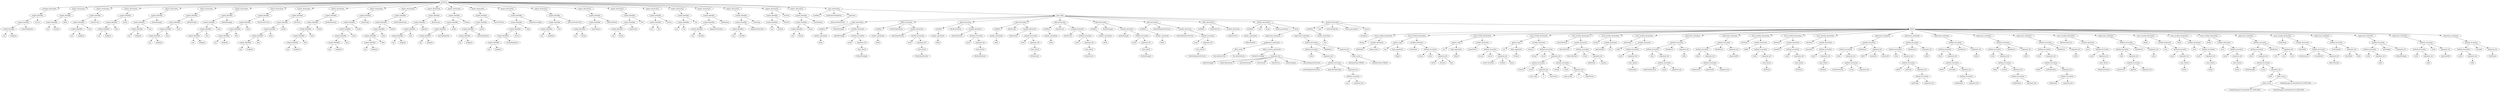digraph  {
5 [label=program, node_type=program];
6 [label=package_declaration, node_type=package_declaration];
7 [label=scoped_identifier, node_type=scoped_identifier];
8 [label=scoped_identifier, node_type=scoped_identifier];
9 [label=scoped_identifier, node_type=scoped_identifier];
10 [label=org, node_type=identifier];
11 [label=molgenis, node_type=identifier];
12 [label=oneclickimporter, node_type=identifier];
13 [label=service, node_type=identifier];
14 [label=import_declaration, node_type=import_declaration];
15 [label=scoped_identifier, node_type=scoped_identifier];
16 [label=scoped_identifier, node_type=scoped_identifier];
17 [label=org, node_type=identifier];
18 [label=mockito, node_type=identifier];
19 [label=Mock, node_type=identifier];
20 [label=import_declaration, node_type=import_declaration];
21 [label=scoped_identifier, node_type=scoped_identifier];
22 [label=scoped_identifier, node_type=scoped_identifier];
23 [label=scoped_identifier, node_type=scoped_identifier];
24 [label=org, node_type=identifier];
25 [label=molgenis, node_type=identifier];
26 [label=data, node_type=identifier];
27 [label=DataService, node_type=identifier];
28 [label=import_declaration, node_type=import_declaration];
29 [label=scoped_identifier, node_type=scoped_identifier];
30 [label=scoped_identifier, node_type=scoped_identifier];
31 [label=scoped_identifier, node_type=scoped_identifier];
32 [label=org, node_type=identifier];
33 [label=molgenis, node_type=identifier];
34 [label=data, node_type=identifier];
35 [label=Entity, node_type=identifier];
36 [label=import_declaration, node_type=import_declaration];
37 [label=scoped_identifier, node_type=scoped_identifier];
38 [label=scoped_identifier, node_type=scoped_identifier];
39 [label=scoped_identifier, node_type=scoped_identifier];
40 [label=org, node_type=identifier];
41 [label=molgenis, node_type=identifier];
42 [label=data, node_type=identifier];
43 [label=EntityManager, node_type=identifier];
44 [label=import_declaration, node_type=import_declaration];
45 [label=scoped_identifier, node_type=scoped_identifier];
46 [label=scoped_identifier, node_type=scoped_identifier];
47 [label=scoped_identifier, node_type=scoped_identifier];
48 [label=scoped_identifier, node_type=scoped_identifier];
49 [label=org, node_type=identifier];
50 [label=molgenis, node_type=identifier];
51 [label=data, node_type=identifier];
52 [label=meta, node_type=identifier];
53 [label=AttributeType, node_type=identifier];
54 [label=import_declaration, node_type=import_declaration];
55 [label=scoped_identifier, node_type=scoped_identifier];
56 [label=scoped_identifier, node_type=scoped_identifier];
57 [label=scoped_identifier, node_type=scoped_identifier];
58 [label=scoped_identifier, node_type=scoped_identifier];
59 [label=org, node_type=identifier];
60 [label=molgenis, node_type=identifier];
61 [label=data, node_type=identifier];
62 [label=meta, node_type=identifier];
63 [label=DefaultPackage, node_type=identifier];
64 [label=import_declaration, node_type=import_declaration];
65 [label=scoped_identifier, node_type=scoped_identifier];
66 [label=scoped_identifier, node_type=scoped_identifier];
67 [label=scoped_identifier, node_type=scoped_identifier];
68 [label=scoped_identifier, node_type=scoped_identifier];
69 [label=org, node_type=identifier];
70 [label=molgenis, node_type=identifier];
71 [label=data, node_type=identifier];
72 [label=meta, node_type=identifier];
73 [label=MetaDataService, node_type=identifier];
74 [label=import_declaration, node_type=import_declaration];
75 [label=scoped_identifier, node_type=scoped_identifier];
76 [label=scoped_identifier, node_type=scoped_identifier];
77 [label=scoped_identifier, node_type=scoped_identifier];
78 [label=scoped_identifier, node_type=scoped_identifier];
79 [label=scoped_identifier, node_type=scoped_identifier];
80 [label=org, node_type=identifier];
81 [label=molgenis, node_type=identifier];
82 [label=data, node_type=identifier];
83 [label=meta, node_type=identifier];
84 [label=model, node_type=identifier];
85 [label=Attribute, node_type=identifier];
86 [label=import_declaration, node_type=import_declaration];
87 [label=scoped_identifier, node_type=scoped_identifier];
88 [label=scoped_identifier, node_type=scoped_identifier];
89 [label=scoped_identifier, node_type=scoped_identifier];
90 [label=scoped_identifier, node_type=scoped_identifier];
91 [label=scoped_identifier, node_type=scoped_identifier];
92 [label=org, node_type=identifier];
93 [label=molgenis, node_type=identifier];
94 [label=data, node_type=identifier];
95 [label=meta, node_type=identifier];
96 [label=model, node_type=identifier];
97 [label=AttributeFactory, node_type=identifier];
98 [label=import_declaration, node_type=import_declaration];
99 [label=scoped_identifier, node_type=scoped_identifier];
100 [label=scoped_identifier, node_type=scoped_identifier];
101 [label=scoped_identifier, node_type=scoped_identifier];
102 [label=scoped_identifier, node_type=scoped_identifier];
103 [label=scoped_identifier, node_type=scoped_identifier];
104 [label=org, node_type=identifier];
105 [label=molgenis, node_type=identifier];
106 [label=data, node_type=identifier];
107 [label=meta, node_type=identifier];
108 [label=model, node_type=identifier];
109 [label=EntityType, node_type=identifier];
110 [label=import_declaration, node_type=import_declaration];
111 [label=scoped_identifier, node_type=scoped_identifier];
112 [label=scoped_identifier, node_type=scoped_identifier];
113 [label=scoped_identifier, node_type=scoped_identifier];
114 [label=scoped_identifier, node_type=scoped_identifier];
115 [label=scoped_identifier, node_type=scoped_identifier];
116 [label=org, node_type=identifier];
117 [label=molgenis, node_type=identifier];
118 [label=data, node_type=identifier];
119 [label=meta, node_type=identifier];
120 [label=model, node_type=identifier];
121 [label=EntityTypeFactory, node_type=identifier];
122 [label=import_declaration, node_type=import_declaration];
123 [label=scoped_identifier, node_type=scoped_identifier];
124 [label=scoped_identifier, node_type=scoped_identifier];
125 [label=scoped_identifier, node_type=scoped_identifier];
126 [label=scoped_identifier, node_type=scoped_identifier];
127 [label=org, node_type=identifier];
128 [label=molgenis, node_type=identifier];
129 [label=data, node_type=identifier];
130 [label=populate, node_type=identifier];
131 [label=IdGenerator, node_type=identifier];
132 [label=import_declaration, node_type=import_declaration];
133 [label=scoped_identifier, node_type=scoped_identifier];
134 [label=scoped_identifier, node_type=scoped_identifier];
135 [label=scoped_identifier, node_type=scoped_identifier];
136 [label=scoped_identifier, node_type=scoped_identifier];
137 [label=org, node_type=identifier];
138 [label=molgenis, node_type=identifier];
139 [label=oneclickimporter, node_type=identifier];
140 [label=model, node_type=identifier];
141 [label=Column, node_type=identifier];
142 [label=import_declaration, node_type=import_declaration];
143 [label=scoped_identifier, node_type=scoped_identifier];
144 [label=scoped_identifier, node_type=scoped_identifier];
145 [label=scoped_identifier, node_type=scoped_identifier];
146 [label=scoped_identifier, node_type=scoped_identifier];
147 [label=org, node_type=identifier];
148 [label=molgenis, node_type=identifier];
149 [label=oneclickimporter, node_type=identifier];
150 [label=model, node_type=identifier];
151 [label=DataCollection, node_type=identifier];
152 [label=import_declaration, node_type=import_declaration];
153 [label=scoped_identifier, node_type=scoped_identifier];
154 [label=scoped_identifier, node_type=scoped_identifier];
155 [label=scoped_identifier, node_type=scoped_identifier];
156 [label=scoped_identifier, node_type=scoped_identifier];
157 [label=scoped_identifier, node_type=scoped_identifier];
158 [label=org, node_type=identifier];
159 [label=molgenis, node_type=identifier];
160 [label=oneclickimporter, node_type=identifier];
161 [label=service, node_type=identifier];
162 [label=Impl, node_type=identifier];
163 [label=EntityServiceImpl, node_type=identifier];
164 [label=import_declaration, node_type=import_declaration];
165 [label=scoped_identifier, node_type=scoped_identifier];
166 [label=scoped_identifier, node_type=scoped_identifier];
167 [label=scoped_identifier, node_type=scoped_identifier];
168 [label=org, node_type=identifier];
169 [label=molgenis, node_type=identifier];
170 [label=test, node_type=identifier];
171 [label=AbstractMockitoTest, node_type=identifier];
172 [label=import_declaration, node_type=import_declaration];
173 [label=scoped_identifier, node_type=scoped_identifier];
174 [label=scoped_identifier, node_type=scoped_identifier];
175 [label=scoped_identifier, node_type=scoped_identifier];
176 [label=org, node_type=identifier];
177 [label=testng, node_type=identifier];
178 [label=annotations, node_type=identifier];
179 [label=BeforeMethod, node_type=identifier];
180 [label=import_declaration, node_type=import_declaration];
181 [label=scoped_identifier, node_type=scoped_identifier];
182 [label=scoped_identifier, node_type=scoped_identifier];
183 [label=scoped_identifier, node_type=scoped_identifier];
184 [label=org, node_type=identifier];
185 [label=testng, node_type=identifier];
186 [label=annotations, node_type=identifier];
187 [label=Test, node_type=identifier];
188 [label=import_declaration, node_type=import_declaration];
189 [label=scoped_identifier, node_type=scoped_identifier];
190 [label=scoped_identifier, node_type=scoped_identifier];
191 [label=java, node_type=identifier];
192 [label=util, node_type=identifier];
193 [label=Arrays, node_type=identifier];
194 [label=import_declaration, node_type=import_declaration];
195 [label=scoped_identifier, node_type=scoped_identifier];
196 [label=scoped_identifier, node_type=scoped_identifier];
197 [label=java, node_type=identifier];
198 [label=util, node_type=identifier];
199 [label=List, node_type=identifier];
200 [label=import_declaration, node_type=import_declaration];
201 [label=scoped_identifier, node_type=scoped_identifier];
202 [label=scoped_identifier, node_type=scoped_identifier];
203 [label=scoped_identifier, node_type=scoped_identifier];
204 [label=org, node_type=identifier];
205 [label=mockito, node_type=identifier];
206 [label=ArgumentMatchers, node_type=identifier];
207 [label=anyBoolean, node_type=identifier];
208 [label=import_declaration, node_type=import_declaration];
209 [label=scoped_identifier, node_type=scoped_identifier];
210 [label=scoped_identifier, node_type=scoped_identifier];
211 [label=scoped_identifier, node_type=scoped_identifier];
212 [label=org, node_type=identifier];
213 [label=mockito, node_type=identifier];
214 [label=ArgumentMatchers, node_type=identifier];
215 [label=anyString, node_type=identifier];
216 [label=import_declaration, node_type=import_declaration];
217 [label=scoped_identifier, node_type=scoped_identifier];
218 [label=scoped_identifier, node_type=scoped_identifier];
219 [label=org, node_type=identifier];
220 [label=mockito, node_type=identifier];
221 [label=Mockito, node_type=identifier];
222 [label=asterisk, node_type=asterisk];
223 [label=import_declaration, node_type=import_declaration];
224 [label=scoped_identifier, node_type=scoped_identifier];
225 [label=scoped_identifier, node_type=scoped_identifier];
226 [label=scoped_identifier, node_type=scoped_identifier];
227 [label=org, node_type=identifier];
228 [label=testng, node_type=identifier];
229 [label=Assert, node_type=identifier];
230 [label=assertEquals, node_type=identifier];
231 [label=class_declaration, node_type=class_declaration];
232 [label=modifiers, node_type=modifiers];
233 [label=EntityServiceImplTest, node_type=identifier];
234 [label=superclass, node_type=superclass];
235 [label=AbstractMockitoTest, node_type=type_identifier];
236 [label=class_body, node_type=class_body];
237 [label=field_declaration, node_type=field_declaration];
238 [label=modifiers, node_type=modifiers];
239 [label=marker_annotation, node_type=marker_annotation];
240 [label=Mock, node_type=identifier];
241 [label=DefaultPackage, node_type=type_identifier];
242 [label=variable_declarator, node_type=variable_declarator];
243 [label=defaultPackage, node_type=identifier];
244 [label=method_invocation, node_type=method_invocation];
245 [label=mock, node_type=identifier];
246 [label=argument_list, node_type=argument_list];
247 [label=class_literal, node_type=class_literal];
248 [label=DefaultPackage, node_type=type_identifier];
249 [label=field_declaration, node_type=field_declaration];
250 [label=modifiers, node_type=modifiers];
251 [label=marker_annotation, node_type=marker_annotation];
252 [label=Mock, node_type=identifier];
253 [label=EntityTypeFactory, node_type=type_identifier];
254 [label=variable_declarator, node_type=variable_declarator];
255 [label=entityTypeFactory, node_type=identifier];
256 [label=method_invocation, node_type=method_invocation];
257 [label=mock, node_type=identifier];
258 [label=argument_list, node_type=argument_list];
259 [label=class_literal, node_type=class_literal];
260 [label=EntityTypeFactory, node_type=type_identifier];
261 [label=field_declaration, node_type=field_declaration];
262 [label=modifiers, node_type=modifiers];
263 [label=marker_annotation, node_type=marker_annotation];
264 [label=Mock, node_type=identifier];
265 [label=AttributeFactory, node_type=type_identifier];
266 [label=variable_declarator, node_type=variable_declarator];
267 [label=attributeFactory, node_type=identifier];
268 [label=method_invocation, node_type=method_invocation];
269 [label=mock, node_type=identifier];
270 [label=argument_list, node_type=argument_list];
271 [label=class_literal, node_type=class_literal];
272 [label=AttributeFactory, node_type=type_identifier];
273 [label=field_declaration, node_type=field_declaration];
274 [label=modifiers, node_type=modifiers];
275 [label=marker_annotation, node_type=marker_annotation];
276 [label=Mock, node_type=identifier];
277 [label=IdGenerator, node_type=type_identifier];
278 [label=variable_declarator, node_type=variable_declarator];
279 [label=idGenerator, node_type=identifier];
280 [label=method_invocation, node_type=method_invocation];
281 [label=mock, node_type=identifier];
282 [label=argument_list, node_type=argument_list];
283 [label=class_literal, node_type=class_literal];
284 [label=IdGenerator, node_type=type_identifier];
285 [label=field_declaration, node_type=field_declaration];
286 [label=modifiers, node_type=modifiers];
287 [label=marker_annotation, node_type=marker_annotation];
288 [label=Mock, node_type=identifier];
289 [label=DataService, node_type=type_identifier];
290 [label=variable_declarator, node_type=variable_declarator];
291 [label=dataService, node_type=identifier];
292 [label=method_invocation, node_type=method_invocation];
293 [label=mock, node_type=identifier];
294 [label=argument_list, node_type=argument_list];
295 [label=class_literal, node_type=class_literal];
296 [label=DataService, node_type=type_identifier];
297 [label=field_declaration, node_type=field_declaration];
298 [label=modifiers, node_type=modifiers];
299 [label=marker_annotation, node_type=marker_annotation];
300 [label=Mock, node_type=identifier];
301 [label=EntityManager, node_type=type_identifier];
302 [label=variable_declarator, node_type=variable_declarator];
303 [label=entityManager, node_type=identifier];
304 [label=method_invocation, node_type=method_invocation];
305 [label=mock, node_type=identifier];
306 [label=argument_list, node_type=argument_list];
307 [label=class_literal, node_type=class_literal];
308 [label=EntityManager, node_type=type_identifier];
309 [label=field_declaration, node_type=field_declaration];
310 [label=modifiers, node_type=modifiers];
311 [label=marker_annotation, node_type=marker_annotation];
312 [label=Mock, node_type=identifier];
313 [label=OneClickImporterService, node_type=type_identifier];
314 [label=variable_declarator, node_type=variable_declarator];
315 [label=oneClickImporterService, node_type=identifier];
316 [label=method_invocation, node_type=method_invocation];
317 [label=mock, node_type=identifier];
318 [label=argument_list, node_type=argument_list];
319 [label=class_literal, node_type=class_literal];
320 [label=OneClickImporterService, node_type=type_identifier];
321 [label=field_declaration, node_type=field_declaration];
322 [label=modifiers, node_type=modifiers];
323 [label=EntityService, node_type=type_identifier];
324 [label=variable_declarator, node_type=variable_declarator];
325 [label=entityService, node_type=identifier];
326 [label=method_declaration, node_type=method_declaration];
327 [label=modifiers, node_type=modifiers];
328 [label=marker_annotation, node_type=marker_annotation];
329 [label=BeforeMethod, node_type=identifier];
330 [label=void, node_type=void_type];
331 [label=setup, node_type=identifier];
332 [label=formal_parameters, node_type=formal_parameters];
333 [label=block, node_type=block];
334 [label=expression_statement, node_type=expression_statement];
335 [label=assignment_expression, node_type=assignment_expression];
336 [label=field_access, node_type=field_access];
337 [label="this.entityService", node_type=this];
338 [label="this.entityService", node_type=identifier];
339 [label=object_creation_expression, node_type=object_creation_expression];
340 [label=EntityServiceImpl, node_type=type_identifier];
341 [label=argument_list, node_type=argument_list];
342 [label=defaultPackage, node_type=identifier];
343 [label=entityTypeFactory, node_type=identifier];
344 [label=attributeFactory, node_type=identifier];
345 [label=idGenerator, node_type=identifier];
346 [label=dataService, node_type=identifier];
347 [label=entityManager, node_type=identifier];
348 [label=oneClickImporterService, node_type=identifier];
349 [label=expression_statement, node_type=expression_statement];
350 [label=method_invocation, node_type=method_invocation];
351 [label=method_invocation, node_type=method_invocation];
352 [label=when, node_type=identifier];
353 [label=argument_list, node_type=argument_list];
354 [label=method_invocation, node_type=method_invocation];
355 [label=oneClickImporterService, node_type=identifier];
356 [label=guessAttributeType, node_type=identifier];
357 [label=argument_list, node_type=argument_list];
358 [label=method_invocation, node_type=method_invocation];
359 [label=any, node_type=identifier];
360 [label=argument_list, node_type=argument_list];
361 [label=thenReturn, node_type=identifier];
362 [label=argument_list, node_type=argument_list];
363 [label=field_access, node_type=field_access];
364 [label="AttributeType.STRING", node_type=identifier];
365 [label="AttributeType.STRING", node_type=identifier];
366 [label=method_declaration, node_type=method_declaration];
367 [label=modifiers, node_type=modifiers];
368 [label=marker_annotation, node_type=marker_annotation];
369 [label=Test, node_type=identifier];
370 [label=void, node_type=void_type];
371 [label=testCreateEntity, node_type=identifier];
372 [label=formal_parameters, node_type=formal_parameters];
373 [label=throws, node_type=throws];
374 [label=Exception, node_type=type_identifier];
375 [label=block, node_type=block];
376 [label=local_variable_declaration, node_type=local_variable_declaration];
377 [label=String, node_type=type_identifier];
378 [label=variable_declarator, node_type=variable_declarator];
379 [label=tableName, node_type=identifier];
380 [label="super-powers", node_type=string_literal];
381 [label=local_variable_declaration, node_type=local_variable_declaration];
382 [label=generic_type, node_type=generic_type];
383 [label=List, node_type=type_identifier];
384 [label=type_arguments, node_type=type_arguments];
385 [label=Object, node_type=type_identifier];
386 [label=variable_declarator, node_type=variable_declarator];
387 [label=userNames, node_type=identifier];
388 [label=method_invocation, node_type=method_invocation];
389 [label=Arrays, node_type=identifier];
390 [label=asList, node_type=identifier];
391 [label=argument_list, node_type=argument_list];
392 [label="Mark", node_type=string_literal];
393 [label="Mariska", node_type=string_literal];
394 [label="Bart", node_type=string_literal];
395 [label=local_variable_declaration, node_type=local_variable_declaration];
396 [label=generic_type, node_type=generic_type];
397 [label=List, node_type=type_identifier];
398 [label=type_arguments, node_type=type_arguments];
399 [label=Object, node_type=type_identifier];
400 [label=variable_declarator, node_type=variable_declarator];
401 [label=superPowers, node_type=identifier];
402 [label=method_invocation, node_type=method_invocation];
403 [label=Arrays, node_type=identifier];
404 [label=asList, node_type=identifier];
405 [label=argument_list, node_type=argument_list];
406 [label="Arrow functions", node_type=string_literal];
407 [label="Cookies", node_type=string_literal];
408 [label="Knots", node_type=string_literal];
409 [label=local_variable_declaration, node_type=local_variable_declaration];
410 [label=generic_type, node_type=generic_type];
411 [label=List, node_type=type_identifier];
412 [label=type_arguments, node_type=type_arguments];
413 [label=Column, node_type=type_identifier];
414 [label=variable_declarator, node_type=variable_declarator];
415 [label=columns, node_type=identifier];
416 [label=method_invocation, node_type=method_invocation];
417 [label=Arrays, node_type=identifier];
418 [label=asList, node_type=identifier];
419 [label=argument_list, node_type=argument_list];
420 [label=method_invocation, node_type=method_invocation];
421 [label=Column, node_type=identifier];
422 [label=create, node_type=identifier];
423 [label=argument_list, node_type=argument_list];
424 [label="user name", node_type=string_literal];
425 [label=0, node_type=decimal_integer_literal];
426 [label=userNames, node_type=identifier];
427 [label=method_invocation, node_type=method_invocation];
428 [label=Column, node_type=identifier];
429 [label=create, node_type=identifier];
430 [label=argument_list, node_type=argument_list];
431 [label="super power", node_type=string_literal];
432 [label=1, node_type=decimal_integer_literal];
433 [label=superPowers, node_type=identifier];
434 [label=local_variable_declaration, node_type=local_variable_declaration];
435 [label=DataCollection, node_type=type_identifier];
436 [label=variable_declarator, node_type=variable_declarator];
437 [label=dataCollection, node_type=identifier];
438 [label=method_invocation, node_type=method_invocation];
439 [label=DataCollection, node_type=identifier];
440 [label=create, node_type=identifier];
441 [label=argument_list, node_type=argument_list];
442 [label=tableName, node_type=identifier];
443 [label=columns, node_type=identifier];
444 [label=local_variable_declaration, node_type=local_variable_declaration];
445 [label=String, node_type=type_identifier];
446 [label=variable_declarator, node_type=variable_declarator];
447 [label=generatedId, node_type=identifier];
448 [label="id_0", node_type=string_literal];
449 [label=local_variable_declaration, node_type=local_variable_declaration];
450 [label=EntityType, node_type=type_identifier];
451 [label=variable_declarator, node_type=variable_declarator];
452 [label=table, node_type=identifier];
453 [label=method_invocation, node_type=method_invocation];
454 [label=mock, node_type=identifier];
455 [label=argument_list, node_type=argument_list];
456 [label=class_literal, node_type=class_literal];
457 [label=EntityType, node_type=type_identifier];
458 [label=expression_statement, node_type=expression_statement];
459 [label=method_invocation, node_type=method_invocation];
460 [label=method_invocation, node_type=method_invocation];
461 [label=when, node_type=identifier];
462 [label=argument_list, node_type=argument_list];
463 [label=method_invocation, node_type=method_invocation];
464 [label=entityTypeFactory, node_type=identifier];
465 [label=create, node_type=identifier];
466 [label=argument_list, node_type=argument_list];
467 [label=thenReturn, node_type=identifier];
468 [label=argument_list, node_type=argument_list];
469 [label=table, node_type=identifier];
470 [label=expression_statement, node_type=expression_statement];
471 [label=method_invocation, node_type=method_invocation];
472 [label=method_invocation, node_type=method_invocation];
473 [label=when, node_type=identifier];
474 [label=argument_list, node_type=argument_list];
475 [label=method_invocation, node_type=method_invocation];
476 [label=idGenerator, node_type=identifier];
477 [label=generateId, node_type=identifier];
478 [label=argument_list, node_type=argument_list];
479 [label=thenReturn, node_type=identifier];
480 [label=argument_list, node_type=argument_list];
481 [label=generatedId, node_type=identifier];
482 [label=local_variable_declaration, node_type=local_variable_declaration];
483 [label=Attribute, node_type=type_identifier];
484 [label=variable_declarator, node_type=variable_declarator];
485 [label=idAttr, node_type=identifier];
486 [label=method_invocation, node_type=method_invocation];
487 [label=mock, node_type=identifier];
488 [label=argument_list, node_type=argument_list];
489 [label=class_literal, node_type=class_literal];
490 [label=Attribute, node_type=type_identifier];
491 [label=local_variable_declaration, node_type=local_variable_declaration];
492 [label=Attribute, node_type=type_identifier];
493 [label=variable_declarator, node_type=variable_declarator];
494 [label=nameAttr, node_type=identifier];
495 [label=method_invocation, node_type=method_invocation];
496 [label=mock, node_type=identifier];
497 [label=argument_list, node_type=argument_list];
498 [label=class_literal, node_type=class_literal];
499 [label=Attribute, node_type=type_identifier];
500 [label=local_variable_declaration, node_type=local_variable_declaration];
501 [label=Attribute, node_type=type_identifier];
502 [label=variable_declarator, node_type=variable_declarator];
503 [label=powerAttr, node_type=identifier];
504 [label=method_invocation, node_type=method_invocation];
505 [label=mock, node_type=identifier];
506 [label=argument_list, node_type=argument_list];
507 [label=class_literal, node_type=class_literal];
508 [label=Attribute, node_type=type_identifier];
509 [label=expression_statement, node_type=expression_statement];
510 [label=method_invocation, node_type=method_invocation];
511 [label=method_invocation, node_type=method_invocation];
512 [label=when, node_type=identifier];
513 [label=argument_list, node_type=argument_list];
514 [label=method_invocation, node_type=method_invocation];
515 [label=attributeFactory, node_type=identifier];
516 [label=create, node_type=identifier];
517 [label=argument_list, node_type=argument_list];
518 [label=thenReturn, node_type=identifier];
519 [label=argument_list, node_type=argument_list];
520 [label=idAttr, node_type=identifier];
521 [label=nameAttr, node_type=identifier];
522 [label=powerAttr, node_type=identifier];
523 [label=expression_statement, node_type=expression_statement];
524 [label=method_invocation, node_type=method_invocation];
525 [label=method_invocation, node_type=method_invocation];
526 [label=when, node_type=identifier];
527 [label=argument_list, node_type=argument_list];
528 [label=method_invocation, node_type=method_invocation];
529 [label=idAttr, node_type=identifier];
530 [label=setName, node_type=identifier];
531 [label=argument_list, node_type=argument_list];
532 [label=method_invocation, node_type=method_invocation];
533 [label=anyString, node_type=identifier];
534 [label=argument_list, node_type=argument_list];
535 [label=thenReturn, node_type=identifier];
536 [label=argument_list, node_type=argument_list];
537 [label=idAttr, node_type=identifier];
538 [label=expression_statement, node_type=expression_statement];
539 [label=method_invocation, node_type=method_invocation];
540 [label=method_invocation, node_type=method_invocation];
541 [label=when, node_type=identifier];
542 [label=argument_list, node_type=argument_list];
543 [label=method_invocation, node_type=method_invocation];
544 [label=idAttr, node_type=identifier];
545 [label=setVisible, node_type=identifier];
546 [label=argument_list, node_type=argument_list];
547 [label=method_invocation, node_type=method_invocation];
548 [label=anyBoolean, node_type=identifier];
549 [label=argument_list, node_type=argument_list];
550 [label=thenReturn, node_type=identifier];
551 [label=argument_list, node_type=argument_list];
552 [label=idAttr, node_type=identifier];
553 [label=expression_statement, node_type=expression_statement];
554 [label=method_invocation, node_type=method_invocation];
555 [label=method_invocation, node_type=method_invocation];
556 [label=when, node_type=identifier];
557 [label=argument_list, node_type=argument_list];
558 [label=method_invocation, node_type=method_invocation];
559 [label=idAttr, node_type=identifier];
560 [label=setAuto, node_type=identifier];
561 [label=argument_list, node_type=argument_list];
562 [label=method_invocation, node_type=method_invocation];
563 [label=anyBoolean, node_type=identifier];
564 [label=argument_list, node_type=argument_list];
565 [label=thenReturn, node_type=identifier];
566 [label=argument_list, node_type=argument_list];
567 [label=idAttr, node_type=identifier];
568 [label=expression_statement, node_type=expression_statement];
569 [label=method_invocation, node_type=method_invocation];
570 [label=method_invocation, node_type=method_invocation];
571 [label=when, node_type=identifier];
572 [label=argument_list, node_type=argument_list];
573 [label=method_invocation, node_type=method_invocation];
574 [label=idAttr, node_type=identifier];
575 [label=setIdAttribute, node_type=identifier];
576 [label=argument_list, node_type=argument_list];
577 [label=method_invocation, node_type=method_invocation];
578 [label=anyBoolean, node_type=identifier];
579 [label=argument_list, node_type=argument_list];
580 [label=thenReturn, node_type=identifier];
581 [label=argument_list, node_type=argument_list];
582 [label=idAttr, node_type=identifier];
583 [label=local_variable_declaration, node_type=local_variable_declaration];
584 [label=MetaDataService, node_type=type_identifier];
585 [label=variable_declarator, node_type=variable_declarator];
586 [label=meta, node_type=identifier];
587 [label=method_invocation, node_type=method_invocation];
588 [label=mock, node_type=identifier];
589 [label=argument_list, node_type=argument_list];
590 [label=class_literal, node_type=class_literal];
591 [label=MetaDataService, node_type=type_identifier];
592 [label=expression_statement, node_type=expression_statement];
593 [label=method_invocation, node_type=method_invocation];
594 [label=method_invocation, node_type=method_invocation];
595 [label=when, node_type=identifier];
596 [label=argument_list, node_type=argument_list];
597 [label=method_invocation, node_type=method_invocation];
598 [label=dataService, node_type=identifier];
599 [label=getMeta, node_type=identifier];
600 [label=argument_list, node_type=argument_list];
601 [label=thenReturn, node_type=identifier];
602 [label=argument_list, node_type=argument_list];
603 [label=meta, node_type=identifier];
604 [label=local_variable_declaration, node_type=local_variable_declaration];
605 [label=Entity, node_type=type_identifier];
606 [label=variable_declarator, node_type=variable_declarator];
607 [label=row1, node_type=identifier];
608 [label=method_invocation, node_type=method_invocation];
609 [label=mock, node_type=identifier];
610 [label=argument_list, node_type=argument_list];
611 [label=class_literal, node_type=class_literal];
612 [label=Entity, node_type=type_identifier];
613 [label=local_variable_declaration, node_type=local_variable_declaration];
614 [label=Entity, node_type=type_identifier];
615 [label=variable_declarator, node_type=variable_declarator];
616 [label=row2, node_type=identifier];
617 [label=method_invocation, node_type=method_invocation];
618 [label=mock, node_type=identifier];
619 [label=argument_list, node_type=argument_list];
620 [label=class_literal, node_type=class_literal];
621 [label=Entity, node_type=type_identifier];
622 [label=local_variable_declaration, node_type=local_variable_declaration];
623 [label=Entity, node_type=type_identifier];
624 [label=variable_declarator, node_type=variable_declarator];
625 [label=row3, node_type=identifier];
626 [label=method_invocation, node_type=method_invocation];
627 [label=mock, node_type=identifier];
628 [label=argument_list, node_type=argument_list];
629 [label=class_literal, node_type=class_literal];
630 [label=Entity, node_type=type_identifier];
631 [label=expression_statement, node_type=expression_statement];
632 [label=method_invocation, node_type=method_invocation];
633 [label=method_invocation, node_type=method_invocation];
634 [label=when, node_type=identifier];
635 [label=argument_list, node_type=argument_list];
636 [label=method_invocation, node_type=method_invocation];
637 [label=entityManager, node_type=identifier];
638 [label=create, node_type=identifier];
639 [label=argument_list, node_type=argument_list];
640 [label=table, node_type=identifier];
641 [label=field_access, node_type=field_access];
642 [label=field_access, node_type=field_access];
643 [label="EntityManager.CreationMode.NO_POPULATE", node_type=identifier];
644 [label="EntityManager.CreationMode.NO_POPULATE", node_type=identifier];
645 [label="EntityManager.CreationMode.NO_POPULATE", node_type=identifier];
646 [label=thenReturn, node_type=identifier];
647 [label=argument_list, node_type=argument_list];
648 [label=row1, node_type=identifier];
649 [label=row2, node_type=identifier];
650 [label=row3, node_type=identifier];
651 [label=local_variable_declaration, node_type=local_variable_declaration];
652 [label=EntityType, node_type=type_identifier];
653 [label=variable_declarator, node_type=variable_declarator];
654 [label=dataTable, node_type=identifier];
655 [label=method_invocation, node_type=method_invocation];
656 [label=entityService, node_type=identifier];
657 [label=createEntity, node_type=identifier];
658 [label=argument_list, node_type=argument_list];
659 [label=dataCollection, node_type=identifier];
660 [label=expression_statement, node_type=expression_statement];
661 [label=method_invocation, node_type=method_invocation];
662 [label=assertEquals, node_type=identifier];
663 [label=argument_list, node_type=argument_list];
664 [label=dataTable, node_type=identifier];
665 [label=table, node_type=identifier];
666 [label=expression_statement, node_type=expression_statement];
667 [label=method_invocation, node_type=method_invocation];
668 [label=method_invocation, node_type=method_invocation];
669 [label=verify, node_type=identifier];
670 [label=argument_list, node_type=argument_list];
671 [label=table, node_type=identifier];
672 [label=setPackage, node_type=identifier];
673 [label=argument_list, node_type=argument_list];
674 [label=defaultPackage, node_type=identifier];
675 [label=expression_statement, node_type=expression_statement];
676 [label=method_invocation, node_type=method_invocation];
677 [label=method_invocation, node_type=method_invocation];
678 [label=verify, node_type=identifier];
679 [label=argument_list, node_type=argument_list];
680 [label=table, node_type=identifier];
681 [label=setId, node_type=identifier];
682 [label=argument_list, node_type=argument_list];
683 [label=generatedId, node_type=identifier];
684 [label=expression_statement, node_type=expression_statement];
685 [label=method_invocation, node_type=method_invocation];
686 [label=method_invocation, node_type=method_invocation];
687 [label=verify, node_type=identifier];
688 [label=argument_list, node_type=argument_list];
689 [label=table, node_type=identifier];
690 [label=setLabel, node_type=identifier];
691 [label=argument_list, node_type=argument_list];
692 [label=tableName, node_type=identifier];
5 -> 6  [key=0];
5 -> 14  [key=0];
5 -> 20  [key=0];
5 -> 28  [key=0];
5 -> 36  [key=0];
5 -> 44  [key=0];
5 -> 54  [key=0];
5 -> 64  [key=0];
5 -> 74  [key=0];
5 -> 86  [key=0];
5 -> 98  [key=0];
5 -> 110  [key=0];
5 -> 122  [key=0];
5 -> 132  [key=0];
5 -> 142  [key=0];
5 -> 152  [key=0];
5 -> 164  [key=0];
5 -> 172  [key=0];
5 -> 180  [key=0];
5 -> 188  [key=0];
5 -> 194  [key=0];
5 -> 200  [key=0];
5 -> 208  [key=0];
5 -> 216  [key=0];
5 -> 223  [key=0];
5 -> 231  [key=0];
6 -> 7  [key=0];
7 -> 8  [key=0];
7 -> 13  [key=0];
8 -> 9  [key=0];
8 -> 12  [key=0];
9 -> 10  [key=0];
9 -> 11  [key=0];
14 -> 15  [key=0];
15 -> 16  [key=0];
15 -> 19  [key=0];
16 -> 17  [key=0];
16 -> 18  [key=0];
20 -> 21  [key=0];
21 -> 22  [key=0];
21 -> 27  [key=0];
22 -> 23  [key=0];
22 -> 26  [key=0];
23 -> 24  [key=0];
23 -> 25  [key=0];
28 -> 29  [key=0];
29 -> 30  [key=0];
29 -> 35  [key=0];
30 -> 31  [key=0];
30 -> 34  [key=0];
31 -> 32  [key=0];
31 -> 33  [key=0];
36 -> 37  [key=0];
37 -> 38  [key=0];
37 -> 43  [key=0];
38 -> 39  [key=0];
38 -> 42  [key=0];
39 -> 40  [key=0];
39 -> 41  [key=0];
44 -> 45  [key=0];
45 -> 46  [key=0];
45 -> 53  [key=0];
46 -> 47  [key=0];
46 -> 52  [key=0];
47 -> 48  [key=0];
47 -> 51  [key=0];
48 -> 49  [key=0];
48 -> 50  [key=0];
54 -> 55  [key=0];
55 -> 56  [key=0];
55 -> 63  [key=0];
56 -> 57  [key=0];
56 -> 62  [key=0];
57 -> 58  [key=0];
57 -> 61  [key=0];
58 -> 59  [key=0];
58 -> 60  [key=0];
64 -> 65  [key=0];
65 -> 66  [key=0];
65 -> 73  [key=0];
66 -> 67  [key=0];
66 -> 72  [key=0];
67 -> 68  [key=0];
67 -> 71  [key=0];
68 -> 69  [key=0];
68 -> 70  [key=0];
74 -> 75  [key=0];
75 -> 76  [key=0];
75 -> 85  [key=0];
76 -> 77  [key=0];
76 -> 84  [key=0];
77 -> 78  [key=0];
77 -> 83  [key=0];
78 -> 79  [key=0];
78 -> 82  [key=0];
79 -> 80  [key=0];
79 -> 81  [key=0];
86 -> 87  [key=0];
87 -> 88  [key=0];
87 -> 97  [key=0];
88 -> 89  [key=0];
88 -> 96  [key=0];
89 -> 90  [key=0];
89 -> 95  [key=0];
90 -> 91  [key=0];
90 -> 94  [key=0];
91 -> 92  [key=0];
91 -> 93  [key=0];
98 -> 99  [key=0];
99 -> 100  [key=0];
99 -> 109  [key=0];
100 -> 101  [key=0];
100 -> 108  [key=0];
101 -> 102  [key=0];
101 -> 107  [key=0];
102 -> 103  [key=0];
102 -> 106  [key=0];
103 -> 104  [key=0];
103 -> 105  [key=0];
110 -> 111  [key=0];
111 -> 112  [key=0];
111 -> 121  [key=0];
112 -> 113  [key=0];
112 -> 120  [key=0];
113 -> 114  [key=0];
113 -> 119  [key=0];
114 -> 115  [key=0];
114 -> 118  [key=0];
115 -> 116  [key=0];
115 -> 117  [key=0];
122 -> 123  [key=0];
123 -> 124  [key=0];
123 -> 131  [key=0];
124 -> 125  [key=0];
124 -> 130  [key=0];
125 -> 126  [key=0];
125 -> 129  [key=0];
126 -> 127  [key=0];
126 -> 128  [key=0];
132 -> 133  [key=0];
133 -> 134  [key=0];
133 -> 141  [key=0];
134 -> 135  [key=0];
134 -> 140  [key=0];
135 -> 136  [key=0];
135 -> 139  [key=0];
136 -> 137  [key=0];
136 -> 138  [key=0];
142 -> 143  [key=0];
143 -> 144  [key=0];
143 -> 151  [key=0];
144 -> 145  [key=0];
144 -> 150  [key=0];
145 -> 146  [key=0];
145 -> 149  [key=0];
146 -> 147  [key=0];
146 -> 148  [key=0];
152 -> 153  [key=0];
153 -> 154  [key=0];
153 -> 163  [key=0];
154 -> 155  [key=0];
154 -> 162  [key=0];
155 -> 156  [key=0];
155 -> 161  [key=0];
156 -> 157  [key=0];
156 -> 160  [key=0];
157 -> 158  [key=0];
157 -> 159  [key=0];
164 -> 165  [key=0];
165 -> 166  [key=0];
165 -> 171  [key=0];
166 -> 167  [key=0];
166 -> 170  [key=0];
167 -> 168  [key=0];
167 -> 169  [key=0];
172 -> 173  [key=0];
173 -> 174  [key=0];
173 -> 179  [key=0];
174 -> 175  [key=0];
174 -> 178  [key=0];
175 -> 176  [key=0];
175 -> 177  [key=0];
180 -> 181  [key=0];
181 -> 182  [key=0];
181 -> 187  [key=0];
182 -> 183  [key=0];
182 -> 186  [key=0];
183 -> 184  [key=0];
183 -> 185  [key=0];
188 -> 189  [key=0];
189 -> 190  [key=0];
189 -> 193  [key=0];
190 -> 191  [key=0];
190 -> 192  [key=0];
194 -> 195  [key=0];
195 -> 196  [key=0];
195 -> 199  [key=0];
196 -> 197  [key=0];
196 -> 198  [key=0];
200 -> 201  [key=0];
201 -> 202  [key=0];
201 -> 207  [key=0];
202 -> 203  [key=0];
202 -> 206  [key=0];
203 -> 204  [key=0];
203 -> 205  [key=0];
208 -> 209  [key=0];
209 -> 210  [key=0];
209 -> 215  [key=0];
210 -> 211  [key=0];
210 -> 214  [key=0];
211 -> 212  [key=0];
211 -> 213  [key=0];
216 -> 217  [key=0];
216 -> 222  [key=0];
217 -> 218  [key=0];
217 -> 221  [key=0];
218 -> 219  [key=0];
218 -> 220  [key=0];
223 -> 224  [key=0];
224 -> 225  [key=0];
224 -> 230  [key=0];
225 -> 226  [key=0];
225 -> 229  [key=0];
226 -> 227  [key=0];
226 -> 228  [key=0];
231 -> 232  [key=0];
231 -> 233  [key=0];
231 -> 234  [key=0];
231 -> 236  [key=0];
234 -> 235  [key=0];
236 -> 237  [key=0];
236 -> 249  [key=0];
236 -> 261  [key=0];
236 -> 273  [key=0];
236 -> 285  [key=0];
236 -> 297  [key=0];
236 -> 309  [key=0];
236 -> 321  [key=0];
236 -> 326  [key=0];
236 -> 366  [key=0];
237 -> 238  [key=0];
237 -> 241  [key=0];
237 -> 242  [key=0];
238 -> 239  [key=0];
239 -> 240  [key=0];
242 -> 243  [key=0];
242 -> 244  [key=0];
244 -> 245  [key=0];
244 -> 246  [key=0];
246 -> 247  [key=0];
247 -> 248  [key=0];
249 -> 250  [key=0];
249 -> 253  [key=0];
249 -> 254  [key=0];
250 -> 251  [key=0];
251 -> 252  [key=0];
254 -> 255  [key=0];
254 -> 256  [key=0];
256 -> 257  [key=0];
256 -> 258  [key=0];
258 -> 259  [key=0];
259 -> 260  [key=0];
261 -> 262  [key=0];
261 -> 265  [key=0];
261 -> 266  [key=0];
262 -> 263  [key=0];
263 -> 264  [key=0];
266 -> 267  [key=0];
266 -> 268  [key=0];
268 -> 269  [key=0];
268 -> 270  [key=0];
270 -> 271  [key=0];
271 -> 272  [key=0];
273 -> 274  [key=0];
273 -> 277  [key=0];
273 -> 278  [key=0];
274 -> 275  [key=0];
275 -> 276  [key=0];
278 -> 279  [key=0];
278 -> 280  [key=0];
280 -> 281  [key=0];
280 -> 282  [key=0];
282 -> 283  [key=0];
283 -> 284  [key=0];
285 -> 286  [key=0];
285 -> 289  [key=0];
285 -> 290  [key=0];
286 -> 287  [key=0];
287 -> 288  [key=0];
290 -> 291  [key=0];
290 -> 292  [key=0];
292 -> 293  [key=0];
292 -> 294  [key=0];
294 -> 295  [key=0];
295 -> 296  [key=0];
297 -> 298  [key=0];
297 -> 301  [key=0];
297 -> 302  [key=0];
298 -> 299  [key=0];
299 -> 300  [key=0];
302 -> 303  [key=0];
302 -> 304  [key=0];
304 -> 305  [key=0];
304 -> 306  [key=0];
306 -> 307  [key=0];
307 -> 308  [key=0];
309 -> 310  [key=0];
309 -> 313  [key=0];
309 -> 314  [key=0];
310 -> 311  [key=0];
311 -> 312  [key=0];
314 -> 315  [key=0];
314 -> 316  [key=0];
316 -> 317  [key=0];
316 -> 318  [key=0];
318 -> 319  [key=0];
319 -> 320  [key=0];
321 -> 322  [key=0];
321 -> 323  [key=0];
321 -> 324  [key=0];
324 -> 325  [key=0];
326 -> 327  [key=0];
326 -> 330  [key=0];
326 -> 331  [key=0];
326 -> 332  [key=0];
326 -> 333  [key=0];
327 -> 328  [key=0];
328 -> 329  [key=0];
333 -> 334  [key=0];
333 -> 349  [key=0];
334 -> 335  [key=0];
335 -> 336  [key=0];
335 -> 339  [key=0];
336 -> 337  [key=0];
336 -> 338  [key=0];
339 -> 340  [key=0];
339 -> 341  [key=0];
341 -> 342  [key=0];
341 -> 343  [key=0];
341 -> 344  [key=0];
341 -> 345  [key=0];
341 -> 346  [key=0];
341 -> 347  [key=0];
341 -> 348  [key=0];
349 -> 350  [key=0];
350 -> 351  [key=0];
350 -> 361  [key=0];
350 -> 362  [key=0];
351 -> 352  [key=0];
351 -> 353  [key=0];
353 -> 354  [key=0];
354 -> 355  [key=0];
354 -> 356  [key=0];
354 -> 357  [key=0];
357 -> 358  [key=0];
358 -> 359  [key=0];
358 -> 360  [key=0];
362 -> 363  [key=0];
363 -> 364  [key=0];
363 -> 365  [key=0];
366 -> 367  [key=0];
366 -> 370  [key=0];
366 -> 371  [key=0];
366 -> 372  [key=0];
366 -> 373  [key=0];
366 -> 375  [key=0];
367 -> 368  [key=0];
368 -> 369  [key=0];
373 -> 374  [key=0];
375 -> 376  [key=0];
375 -> 381  [key=0];
375 -> 395  [key=0];
375 -> 409  [key=0];
375 -> 434  [key=0];
375 -> 444  [key=0];
375 -> 449  [key=0];
375 -> 458  [key=0];
375 -> 470  [key=0];
375 -> 482  [key=0];
375 -> 491  [key=0];
375 -> 500  [key=0];
375 -> 509  [key=0];
375 -> 523  [key=0];
375 -> 538  [key=0];
375 -> 553  [key=0];
375 -> 568  [key=0];
375 -> 583  [key=0];
375 -> 592  [key=0];
375 -> 604  [key=0];
375 -> 613  [key=0];
375 -> 622  [key=0];
375 -> 631  [key=0];
375 -> 651  [key=0];
375 -> 660  [key=0];
375 -> 666  [key=0];
375 -> 675  [key=0];
375 -> 684  [key=0];
376 -> 377  [key=0];
376 -> 378  [key=0];
378 -> 379  [key=0];
378 -> 380  [key=0];
381 -> 382  [key=0];
381 -> 386  [key=0];
382 -> 383  [key=0];
382 -> 384  [key=0];
384 -> 385  [key=0];
386 -> 387  [key=0];
386 -> 388  [key=0];
388 -> 389  [key=0];
388 -> 390  [key=0];
388 -> 391  [key=0];
391 -> 392  [key=0];
391 -> 393  [key=0];
391 -> 394  [key=0];
395 -> 396  [key=0];
395 -> 400  [key=0];
396 -> 397  [key=0];
396 -> 398  [key=0];
398 -> 399  [key=0];
400 -> 401  [key=0];
400 -> 402  [key=0];
402 -> 403  [key=0];
402 -> 404  [key=0];
402 -> 405  [key=0];
405 -> 406  [key=0];
405 -> 407  [key=0];
405 -> 408  [key=0];
409 -> 410  [key=0];
409 -> 414  [key=0];
410 -> 411  [key=0];
410 -> 412  [key=0];
412 -> 413  [key=0];
414 -> 415  [key=0];
414 -> 416  [key=0];
416 -> 417  [key=0];
416 -> 418  [key=0];
416 -> 419  [key=0];
419 -> 420  [key=0];
419 -> 427  [key=0];
420 -> 421  [key=0];
420 -> 422  [key=0];
420 -> 423  [key=0];
423 -> 424  [key=0];
423 -> 425  [key=0];
423 -> 426  [key=0];
427 -> 428  [key=0];
427 -> 429  [key=0];
427 -> 430  [key=0];
430 -> 431  [key=0];
430 -> 432  [key=0];
430 -> 433  [key=0];
434 -> 435  [key=0];
434 -> 436  [key=0];
436 -> 437  [key=0];
436 -> 438  [key=0];
438 -> 439  [key=0];
438 -> 440  [key=0];
438 -> 441  [key=0];
441 -> 442  [key=0];
441 -> 443  [key=0];
444 -> 445  [key=0];
444 -> 446  [key=0];
446 -> 447  [key=0];
446 -> 448  [key=0];
449 -> 450  [key=0];
449 -> 451  [key=0];
451 -> 452  [key=0];
451 -> 453  [key=0];
453 -> 454  [key=0];
453 -> 455  [key=0];
455 -> 456  [key=0];
456 -> 457  [key=0];
458 -> 459  [key=0];
459 -> 460  [key=0];
459 -> 467  [key=0];
459 -> 468  [key=0];
460 -> 461  [key=0];
460 -> 462  [key=0];
462 -> 463  [key=0];
463 -> 464  [key=0];
463 -> 465  [key=0];
463 -> 466  [key=0];
468 -> 469  [key=0];
470 -> 471  [key=0];
471 -> 472  [key=0];
471 -> 479  [key=0];
471 -> 480  [key=0];
472 -> 473  [key=0];
472 -> 474  [key=0];
474 -> 475  [key=0];
475 -> 476  [key=0];
475 -> 477  [key=0];
475 -> 478  [key=0];
480 -> 481  [key=0];
482 -> 483  [key=0];
482 -> 484  [key=0];
484 -> 485  [key=0];
484 -> 486  [key=0];
486 -> 487  [key=0];
486 -> 488  [key=0];
488 -> 489  [key=0];
489 -> 490  [key=0];
491 -> 492  [key=0];
491 -> 493  [key=0];
493 -> 494  [key=0];
493 -> 495  [key=0];
495 -> 496  [key=0];
495 -> 497  [key=0];
497 -> 498  [key=0];
498 -> 499  [key=0];
500 -> 501  [key=0];
500 -> 502  [key=0];
502 -> 503  [key=0];
502 -> 504  [key=0];
504 -> 505  [key=0];
504 -> 506  [key=0];
506 -> 507  [key=0];
507 -> 508  [key=0];
509 -> 510  [key=0];
510 -> 511  [key=0];
510 -> 518  [key=0];
510 -> 519  [key=0];
511 -> 512  [key=0];
511 -> 513  [key=0];
513 -> 514  [key=0];
514 -> 515  [key=0];
514 -> 516  [key=0];
514 -> 517  [key=0];
519 -> 520  [key=0];
519 -> 521  [key=0];
519 -> 522  [key=0];
523 -> 524  [key=0];
524 -> 525  [key=0];
524 -> 535  [key=0];
524 -> 536  [key=0];
525 -> 526  [key=0];
525 -> 527  [key=0];
527 -> 528  [key=0];
528 -> 529  [key=0];
528 -> 530  [key=0];
528 -> 531  [key=0];
531 -> 532  [key=0];
532 -> 533  [key=0];
532 -> 534  [key=0];
536 -> 537  [key=0];
538 -> 539  [key=0];
539 -> 540  [key=0];
539 -> 550  [key=0];
539 -> 551  [key=0];
540 -> 541  [key=0];
540 -> 542  [key=0];
542 -> 543  [key=0];
543 -> 544  [key=0];
543 -> 545  [key=0];
543 -> 546  [key=0];
546 -> 547  [key=0];
547 -> 548  [key=0];
547 -> 549  [key=0];
551 -> 552  [key=0];
553 -> 554  [key=0];
554 -> 555  [key=0];
554 -> 565  [key=0];
554 -> 566  [key=0];
555 -> 556  [key=0];
555 -> 557  [key=0];
557 -> 558  [key=0];
558 -> 559  [key=0];
558 -> 560  [key=0];
558 -> 561  [key=0];
561 -> 562  [key=0];
562 -> 563  [key=0];
562 -> 564  [key=0];
566 -> 567  [key=0];
568 -> 569  [key=0];
569 -> 570  [key=0];
569 -> 580  [key=0];
569 -> 581  [key=0];
570 -> 571  [key=0];
570 -> 572  [key=0];
572 -> 573  [key=0];
573 -> 574  [key=0];
573 -> 575  [key=0];
573 -> 576  [key=0];
576 -> 577  [key=0];
577 -> 578  [key=0];
577 -> 579  [key=0];
581 -> 582  [key=0];
583 -> 584  [key=0];
583 -> 585  [key=0];
585 -> 586  [key=0];
585 -> 587  [key=0];
587 -> 588  [key=0];
587 -> 589  [key=0];
589 -> 590  [key=0];
590 -> 591  [key=0];
592 -> 593  [key=0];
593 -> 594  [key=0];
593 -> 601  [key=0];
593 -> 602  [key=0];
594 -> 595  [key=0];
594 -> 596  [key=0];
596 -> 597  [key=0];
597 -> 598  [key=0];
597 -> 599  [key=0];
597 -> 600  [key=0];
602 -> 603  [key=0];
604 -> 605  [key=0];
604 -> 606  [key=0];
606 -> 607  [key=0];
606 -> 608  [key=0];
608 -> 609  [key=0];
608 -> 610  [key=0];
610 -> 611  [key=0];
611 -> 612  [key=0];
613 -> 614  [key=0];
613 -> 615  [key=0];
615 -> 616  [key=0];
615 -> 617  [key=0];
617 -> 618  [key=0];
617 -> 619  [key=0];
619 -> 620  [key=0];
620 -> 621  [key=0];
622 -> 623  [key=0];
622 -> 624  [key=0];
624 -> 625  [key=0];
624 -> 626  [key=0];
626 -> 627  [key=0];
626 -> 628  [key=0];
628 -> 629  [key=0];
629 -> 630  [key=0];
631 -> 632  [key=0];
632 -> 633  [key=0];
632 -> 646  [key=0];
632 -> 647  [key=0];
633 -> 634  [key=0];
633 -> 635  [key=0];
635 -> 636  [key=0];
636 -> 637  [key=0];
636 -> 638  [key=0];
636 -> 639  [key=0];
639 -> 640  [key=0];
639 -> 641  [key=0];
641 -> 642  [key=0];
641 -> 645  [key=0];
642 -> 643  [key=0];
642 -> 644  [key=0];
647 -> 648  [key=0];
647 -> 649  [key=0];
647 -> 650  [key=0];
651 -> 652  [key=0];
651 -> 653  [key=0];
653 -> 654  [key=0];
653 -> 655  [key=0];
655 -> 656  [key=0];
655 -> 657  [key=0];
655 -> 658  [key=0];
658 -> 659  [key=0];
660 -> 661  [key=0];
661 -> 662  [key=0];
661 -> 663  [key=0];
663 -> 664  [key=0];
663 -> 665  [key=0];
666 -> 667  [key=0];
667 -> 668  [key=0];
667 -> 672  [key=0];
667 -> 673  [key=0];
668 -> 669  [key=0];
668 -> 670  [key=0];
670 -> 671  [key=0];
673 -> 674  [key=0];
675 -> 676  [key=0];
676 -> 677  [key=0];
676 -> 681  [key=0];
676 -> 682  [key=0];
677 -> 678  [key=0];
677 -> 679  [key=0];
679 -> 680  [key=0];
682 -> 683  [key=0];
684 -> 685  [key=0];
685 -> 686  [key=0];
685 -> 690  [key=0];
685 -> 691  [key=0];
686 -> 687  [key=0];
686 -> 688  [key=0];
688 -> 689  [key=0];
691 -> 692  [key=0];
}

